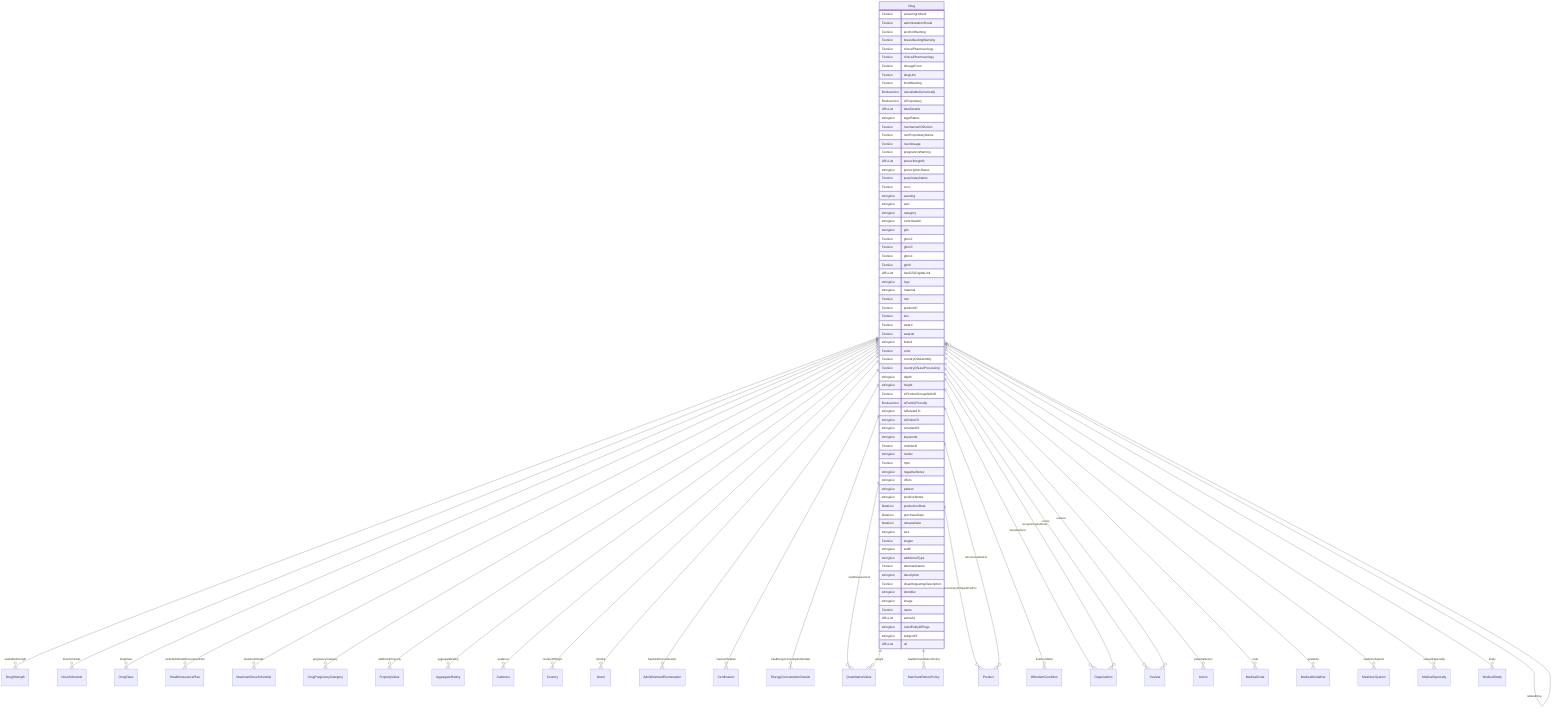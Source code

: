 erDiagram
Drug {
    TextList activeIngredient  
    TextList administrationRoute  
    TextList alcoholWarning  
    TextList breastfeedingWarning  
    TextList clincalPharmacology  
    TextList clinicalPharmacology  
    TextList dosageForm  
    TextList drugUnit  
    TextList foodWarning  
    BooleanList isAvailableGenerically  
    BooleanList isProprietary  
    URLList labelDetails  
    stringList legalStatus  
    TextList mechanismOfAction  
    TextList nonProprietaryName  
    TextList overdosage  
    TextList pregnancyWarning  
    URLList prescribingInfo  
    stringList prescriptionStatus  
    TextList proprietaryName  
    TextList rxcui  
    stringList warning  
    stringList asin  
    stringList category  
    stringList colorSwatch  
    stringList gtin  
    TextList gtin12  
    TextList gtin13  
    TextList gtin14  
    TextList gtin8  
    URLList hasGS1DigitalLink  
    stringList logo  
    stringList material  
    TextList nsn  
    TextList productID  
    TextList sku  
    TextList award  
    TextList awards  
    stringList brand  
    TextList color  
    TextList countryOfAssembly  
    TextList countryOfLastProcessing  
    stringList depth  
    stringList height  
    TextList inProductGroupWithID  
    BooleanList isFamilyFriendly  
    stringList isRelatedTo  
    stringList isSimilarTo  
    stringList isVariantOf  
    stringList keywords  
    TextList mobileUrl  
    stringList model  
    TextList mpn  
    stringList negativeNotes  
    stringList offers  
    stringList pattern  
    stringList positiveNotes  
    DateList productionDate  
    DateList purchaseDate  
    DateList releaseDate  
    stringList size  
    TextList slogan  
    stringList width  
    stringList additionalType  
    TextList alternateName  
    stringList description  
    TextList disambiguatingDescription  
    stringList identifier  
    stringList image  
    TextList name  
    URLList sameAs  
    stringList mainEntityOfPage  
    stringList subjectOf  
    URLList url  
}

Drug ||--}o DrugStrength : "availableStrength"
Drug ||--}o DoseSchedule : "doseSchedule"
Drug ||--}o DrugClass : "drugClass"
Drug ||--}o HealthInsurancePlan : "includedInHealthInsurancePlan"
Drug ||--}o Drug : "interactingDrug"
Drug ||--}o MaximumDoseSchedule : "maximumIntake"
Drug ||--}o DrugPregnancyCategory : "pregnancyCategory"
Drug ||--}o Drug : "relatedDrug"
Drug ||--}o PropertyValue : "additionalProperty"
Drug ||--}o AggregateRating : "aggregateRating"
Drug ||--}o Audience : "audience"
Drug ||--}o Country : "countryOfOrigin"
Drug ||--}o Grant : "funding"
Drug ||--}o AdultOrientedEnumeration : "hasAdultConsideration"
Drug ||--}o Certification : "hasCertification"
Drug ||--}o EnergyConsumptionDetails : "hasEnergyConsumptionDetails"
Drug ||--}o QuantitativeValue : "hasMeasurement"
Drug ||--}o MerchantReturnPolicy : "hasMerchantReturnPolicy"
Drug ||--}o Product : "isAccessoryOrSparePartFor"
Drug ||--}o Product : "isConsumableFor"
Drug ||--}o OfferItemCondition : "itemCondition"
Drug ||--}o Organization : "manufacturer"
Drug ||--}o Review : "review"
Drug ||--}o Review : "reviews"
Drug ||--}o QuantitativeValue : "weight"
Drug ||--}o Action : "potentialAction"
Drug ||--}o MedicalCode : "code"
Drug ||--}o MedicalGuideline : "guideline"
Drug ||--}o MedicineSystem : "medicineSystem"
Drug ||--}o Organization : "recognizingAuthority"
Drug ||--}o MedicalSpecialty : "relevantSpecialty"
Drug ||--}o MedicalStudy : "study"